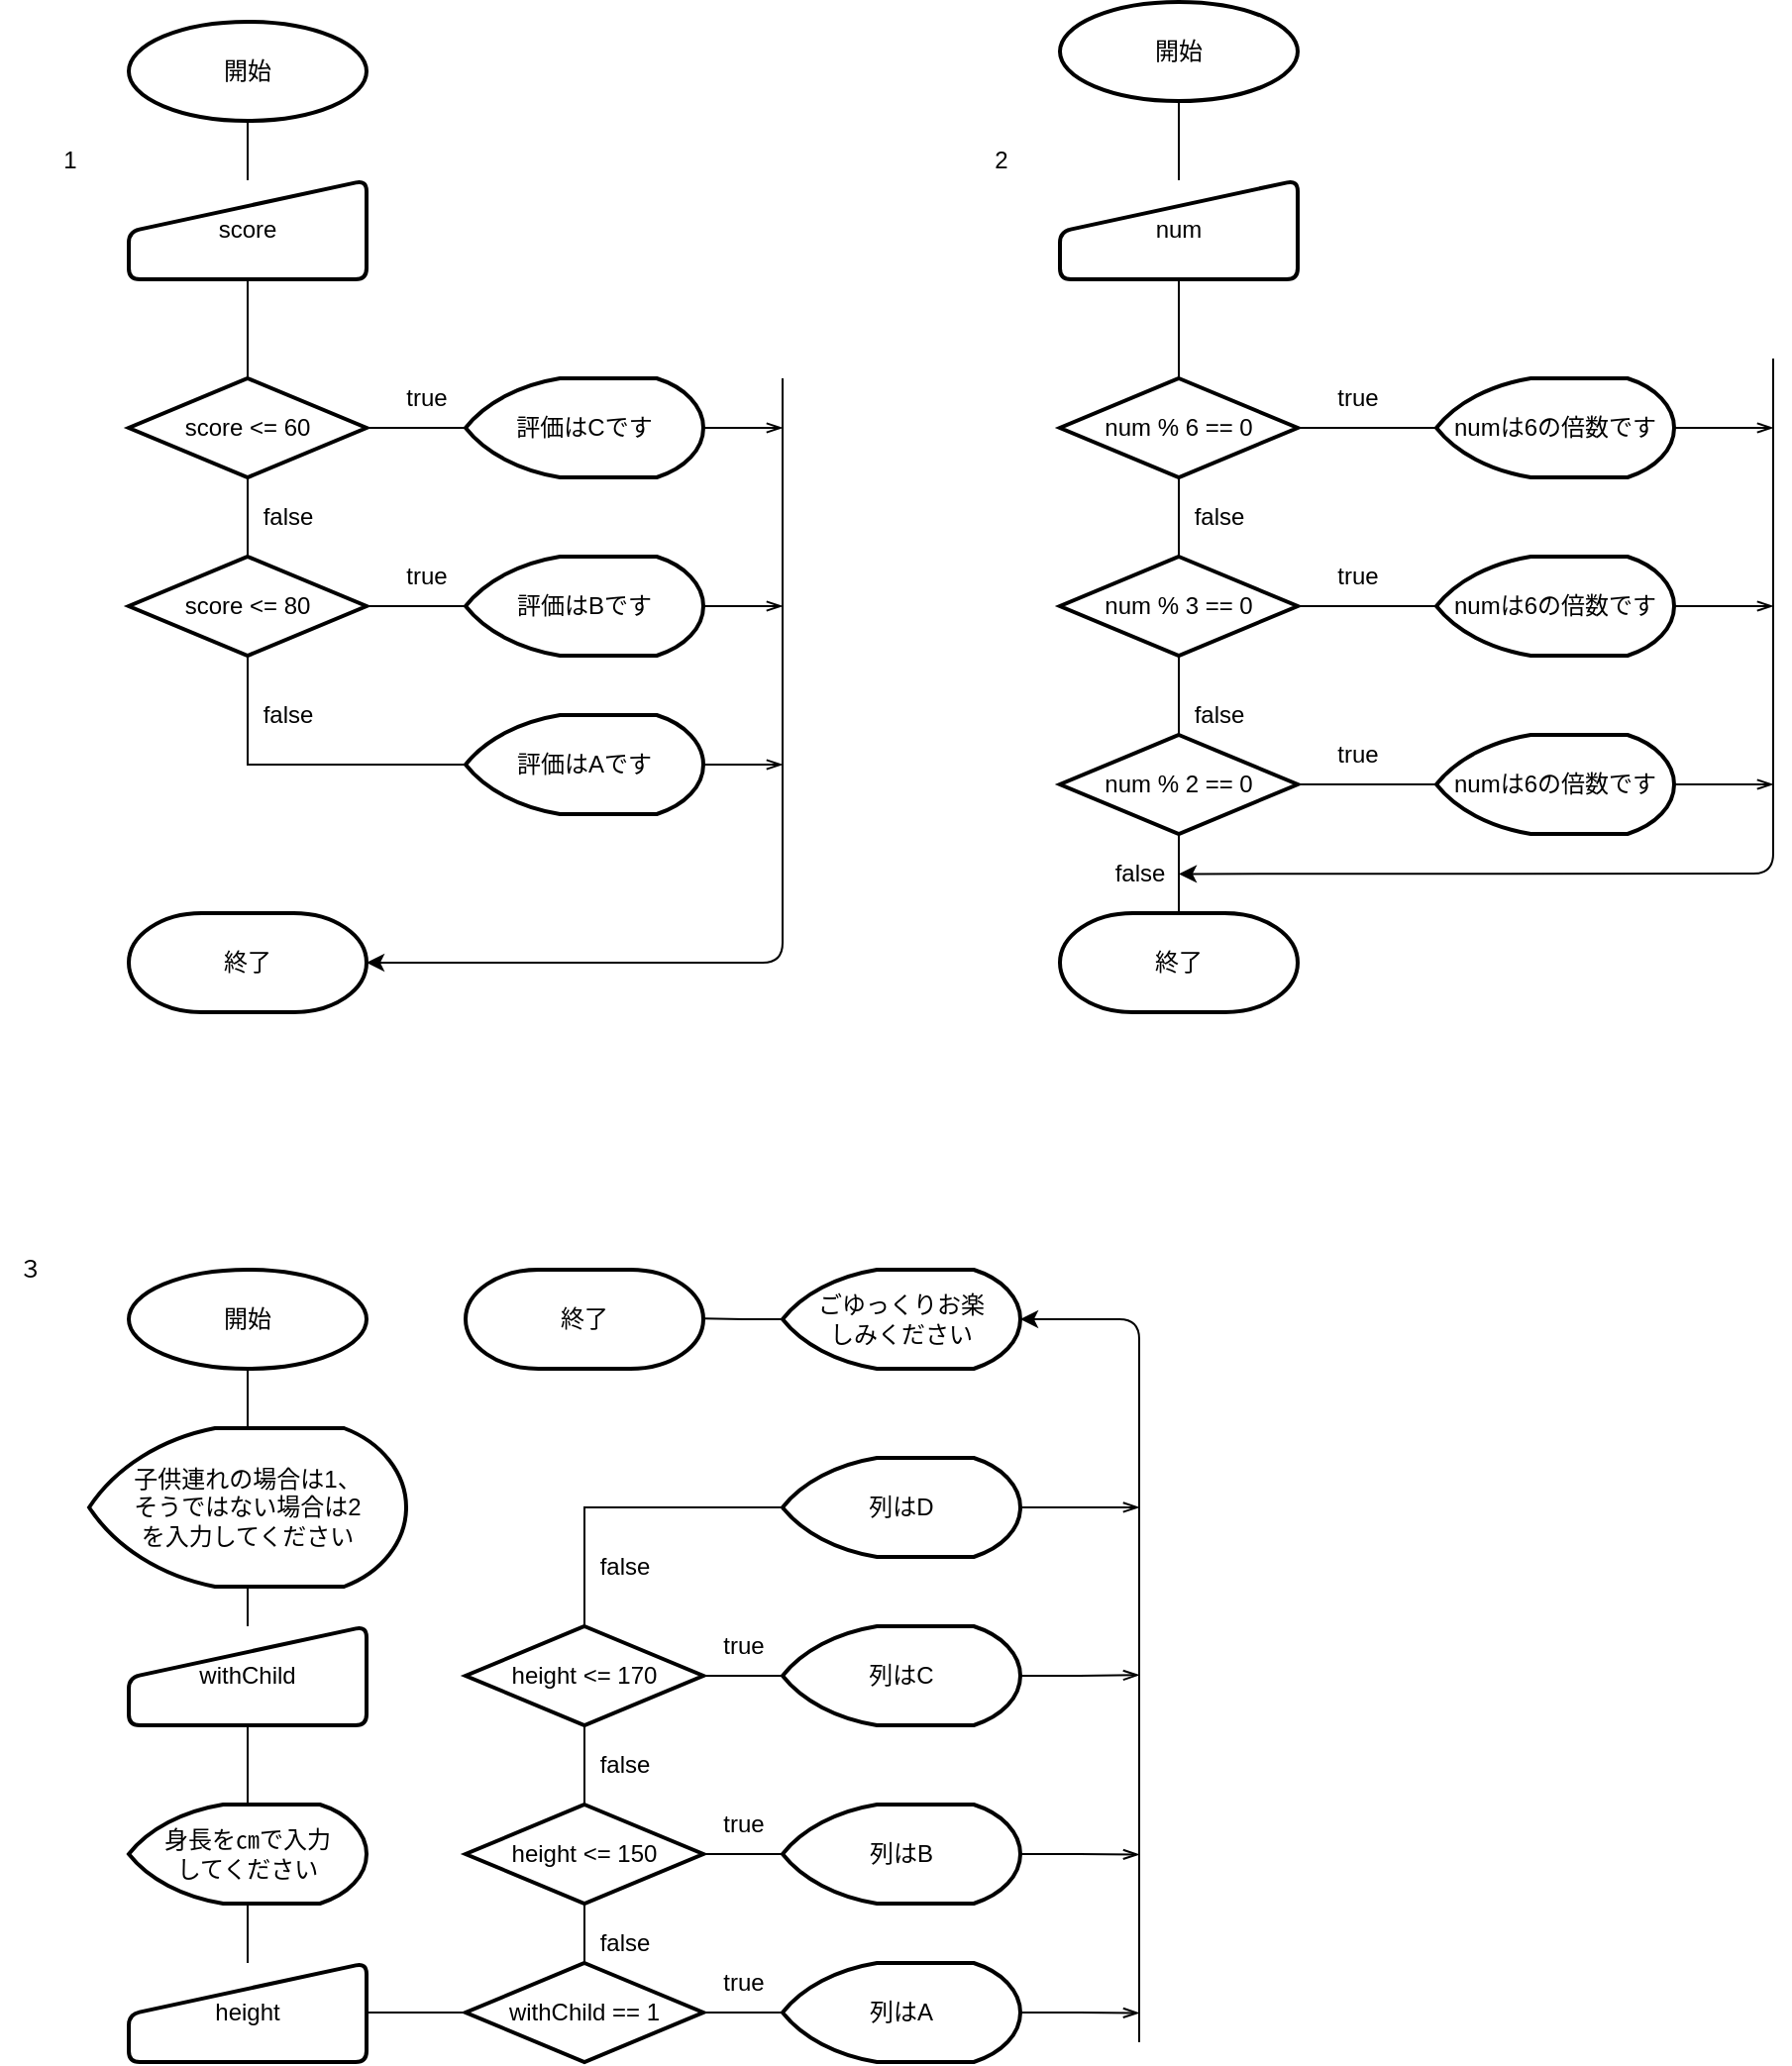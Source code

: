 <mxfile version="14.6.13" type="device"><diagram id="P4x7DGXOsURX5P6yQ3Fh" name="第 1 页"><mxGraphModel dx="316" dy="893" grid="1" gridSize="10" guides="1" tooltips="1" connect="1" arrows="1" fold="1" page="1" pageScale="1" pageWidth="827" pageHeight="1169" math="0" shadow="0"><root><mxCell id="0"/><mxCell id="1" parent="0"/><mxCell id="45xtbCy2cc6TjPMO8_lp-11" style="edgeStyle=orthogonalEdgeStyle;rounded=0;orthogonalLoop=1;jettySize=auto;html=1;exitX=0.5;exitY=1;exitDx=0;exitDy=0;entryX=0.5;entryY=0;entryDx=0;entryDy=0;entryPerimeter=0;endArrow=none;endFill=0;" edge="1" parent="1" source="45xtbCy2cc6TjPMO8_lp-1" target="45xtbCy2cc6TjPMO8_lp-2"><mxGeometry relative="1" as="geometry"/></mxCell><mxCell id="45xtbCy2cc6TjPMO8_lp-1" value="score" style="html=1;strokeWidth=2;shape=manualInput;whiteSpace=wrap;rounded=1;size=26;arcSize=11;" vertex="1" parent="1"><mxGeometry x="110" y="130" width="120" height="50" as="geometry"/></mxCell><mxCell id="45xtbCy2cc6TjPMO8_lp-4" style="edgeStyle=orthogonalEdgeStyle;rounded=0;orthogonalLoop=1;jettySize=auto;html=1;exitX=1;exitY=0.5;exitDx=0;exitDy=0;exitPerimeter=0;entryX=0;entryY=0.5;entryDx=0;entryDy=0;entryPerimeter=0;endArrow=none;endFill=0;" edge="1" parent="1" source="45xtbCy2cc6TjPMO8_lp-2" target="45xtbCy2cc6TjPMO8_lp-3"><mxGeometry relative="1" as="geometry"/></mxCell><mxCell id="45xtbCy2cc6TjPMO8_lp-12" style="edgeStyle=orthogonalEdgeStyle;rounded=0;orthogonalLoop=1;jettySize=auto;html=1;exitX=0.5;exitY=1;exitDx=0;exitDy=0;exitPerimeter=0;entryX=0.5;entryY=0;entryDx=0;entryDy=0;entryPerimeter=0;endArrow=none;endFill=0;" edge="1" parent="1" source="45xtbCy2cc6TjPMO8_lp-2" target="45xtbCy2cc6TjPMO8_lp-6"><mxGeometry relative="1" as="geometry"/></mxCell><mxCell id="45xtbCy2cc6TjPMO8_lp-2" value="score &amp;lt;= 60" style="strokeWidth=2;html=1;shape=mxgraph.flowchart.decision;whiteSpace=wrap;" vertex="1" parent="1"><mxGeometry x="110" y="230" width="120" height="50" as="geometry"/></mxCell><mxCell id="45xtbCy2cc6TjPMO8_lp-51" style="edgeStyle=orthogonalEdgeStyle;rounded=0;orthogonalLoop=1;jettySize=auto;html=1;exitX=1;exitY=0.5;exitDx=0;exitDy=0;exitPerimeter=0;endArrow=openThin;endFill=0;" edge="1" parent="1" source="45xtbCy2cc6TjPMO8_lp-3"><mxGeometry relative="1" as="geometry"><mxPoint x="440" y="255" as="targetPoint"/></mxGeometry></mxCell><mxCell id="45xtbCy2cc6TjPMO8_lp-3" value="評価はCです" style="strokeWidth=2;html=1;shape=mxgraph.flowchart.display;whiteSpace=wrap;" vertex="1" parent="1"><mxGeometry x="280" y="230" width="120" height="50" as="geometry"/></mxCell><mxCell id="45xtbCy2cc6TjPMO8_lp-5" style="edgeStyle=orthogonalEdgeStyle;rounded=0;orthogonalLoop=1;jettySize=auto;html=1;exitX=1;exitY=0.5;exitDx=0;exitDy=0;exitPerimeter=0;entryX=0;entryY=0.5;entryDx=0;entryDy=0;entryPerimeter=0;endArrow=none;endFill=0;" edge="1" parent="1" source="45xtbCy2cc6TjPMO8_lp-6" target="45xtbCy2cc6TjPMO8_lp-7"><mxGeometry relative="1" as="geometry"/></mxCell><mxCell id="45xtbCy2cc6TjPMO8_lp-6" value="score &amp;lt;= 80" style="strokeWidth=2;html=1;shape=mxgraph.flowchart.decision;whiteSpace=wrap;" vertex="1" parent="1"><mxGeometry x="110" y="320" width="120" height="50" as="geometry"/></mxCell><mxCell id="45xtbCy2cc6TjPMO8_lp-50" style="edgeStyle=orthogonalEdgeStyle;rounded=0;orthogonalLoop=1;jettySize=auto;html=1;exitX=1;exitY=0.5;exitDx=0;exitDy=0;exitPerimeter=0;endArrow=openThin;endFill=0;" edge="1" parent="1" source="45xtbCy2cc6TjPMO8_lp-7"><mxGeometry relative="1" as="geometry"><mxPoint x="440" y="345" as="targetPoint"/></mxGeometry></mxCell><mxCell id="45xtbCy2cc6TjPMO8_lp-7" value="評価はBです" style="strokeWidth=2;html=1;shape=mxgraph.flowchart.display;whiteSpace=wrap;" vertex="1" parent="1"><mxGeometry x="280" y="320" width="120" height="50" as="geometry"/></mxCell><mxCell id="45xtbCy2cc6TjPMO8_lp-8" style="edgeStyle=orthogonalEdgeStyle;rounded=0;orthogonalLoop=1;jettySize=auto;html=1;exitX=0.5;exitY=1;exitDx=0;exitDy=0;exitPerimeter=0;entryX=0;entryY=0.5;entryDx=0;entryDy=0;entryPerimeter=0;endArrow=none;endFill=0;" edge="1" parent="1" source="45xtbCy2cc6TjPMO8_lp-6" target="45xtbCy2cc6TjPMO8_lp-10"><mxGeometry relative="1" as="geometry"><mxPoint x="230" y="425" as="sourcePoint"/></mxGeometry></mxCell><mxCell id="45xtbCy2cc6TjPMO8_lp-49" style="edgeStyle=orthogonalEdgeStyle;rounded=0;orthogonalLoop=1;jettySize=auto;html=1;exitX=1;exitY=0.5;exitDx=0;exitDy=0;exitPerimeter=0;endArrow=openThin;endFill=0;" edge="1" parent="1" source="45xtbCy2cc6TjPMO8_lp-10"><mxGeometry relative="1" as="geometry"><mxPoint x="440" y="425" as="targetPoint"/></mxGeometry></mxCell><mxCell id="45xtbCy2cc6TjPMO8_lp-10" value="評価はAです" style="strokeWidth=2;html=1;shape=mxgraph.flowchart.display;whiteSpace=wrap;" vertex="1" parent="1"><mxGeometry x="280" y="400" width="120" height="50" as="geometry"/></mxCell><mxCell id="45xtbCy2cc6TjPMO8_lp-14" value="1" style="text;html=1;align=center;verticalAlign=middle;resizable=0;points=[];autosize=1;strokeColor=none;" vertex="1" parent="1"><mxGeometry x="70" y="110" width="20" height="20" as="geometry"/></mxCell><mxCell id="45xtbCy2cc6TjPMO8_lp-15" style="edgeStyle=orthogonalEdgeStyle;rounded=0;orthogonalLoop=1;jettySize=auto;html=1;exitX=0.5;exitY=1;exitDx=0;exitDy=0;entryX=0.5;entryY=0;entryDx=0;entryDy=0;entryPerimeter=0;endArrow=none;endFill=0;" edge="1" parent="1" source="45xtbCy2cc6TjPMO8_lp-16" target="45xtbCy2cc6TjPMO8_lp-19"><mxGeometry relative="1" as="geometry"/></mxCell><mxCell id="45xtbCy2cc6TjPMO8_lp-16" value="num" style="html=1;strokeWidth=2;shape=manualInput;whiteSpace=wrap;rounded=1;size=26;arcSize=11;" vertex="1" parent="1"><mxGeometry x="580" y="130" width="120" height="50" as="geometry"/></mxCell><mxCell id="45xtbCy2cc6TjPMO8_lp-17" style="edgeStyle=orthogonalEdgeStyle;rounded=0;orthogonalLoop=1;jettySize=auto;html=1;exitX=1;exitY=0.5;exitDx=0;exitDy=0;exitPerimeter=0;entryX=0;entryY=0.5;entryDx=0;entryDy=0;entryPerimeter=0;endArrow=none;endFill=0;" edge="1" parent="1" source="45xtbCy2cc6TjPMO8_lp-19" target="45xtbCy2cc6TjPMO8_lp-20"><mxGeometry relative="1" as="geometry"/></mxCell><mxCell id="45xtbCy2cc6TjPMO8_lp-18" style="edgeStyle=orthogonalEdgeStyle;rounded=0;orthogonalLoop=1;jettySize=auto;html=1;exitX=0.5;exitY=1;exitDx=0;exitDy=0;exitPerimeter=0;entryX=0.5;entryY=0;entryDx=0;entryDy=0;entryPerimeter=0;endArrow=none;endFill=0;" edge="1" parent="1" source="45xtbCy2cc6TjPMO8_lp-19" target="45xtbCy2cc6TjPMO8_lp-22"><mxGeometry relative="1" as="geometry"/></mxCell><mxCell id="45xtbCy2cc6TjPMO8_lp-19" value="num % 6 == 0" style="strokeWidth=2;html=1;shape=mxgraph.flowchart.decision;whiteSpace=wrap;" vertex="1" parent="1"><mxGeometry x="580" y="230" width="120" height="50" as="geometry"/></mxCell><mxCell id="45xtbCy2cc6TjPMO8_lp-54" style="edgeStyle=orthogonalEdgeStyle;rounded=0;orthogonalLoop=1;jettySize=auto;html=1;exitX=1;exitY=0.5;exitDx=0;exitDy=0;exitPerimeter=0;endArrow=openThin;endFill=0;" edge="1" parent="1" source="45xtbCy2cc6TjPMO8_lp-20"><mxGeometry relative="1" as="geometry"><mxPoint x="940" y="255" as="targetPoint"/></mxGeometry></mxCell><mxCell id="45xtbCy2cc6TjPMO8_lp-20" value="numは6の倍数です" style="strokeWidth=2;html=1;shape=mxgraph.flowchart.display;whiteSpace=wrap;" vertex="1" parent="1"><mxGeometry x="770" y="230" width="120" height="50" as="geometry"/></mxCell><mxCell id="45xtbCy2cc6TjPMO8_lp-21" style="edgeStyle=orthogonalEdgeStyle;rounded=0;orthogonalLoop=1;jettySize=auto;html=1;exitX=1;exitY=0.5;exitDx=0;exitDy=0;exitPerimeter=0;entryX=0;entryY=0.5;entryDx=0;entryDy=0;entryPerimeter=0;endArrow=none;endFill=0;" edge="1" parent="1" source="45xtbCy2cc6TjPMO8_lp-22" target="45xtbCy2cc6TjPMO8_lp-23"><mxGeometry relative="1" as="geometry"/></mxCell><mxCell id="45xtbCy2cc6TjPMO8_lp-39" style="edgeStyle=orthogonalEdgeStyle;rounded=0;orthogonalLoop=1;jettySize=auto;html=1;exitX=0.5;exitY=1;exitDx=0;exitDy=0;exitPerimeter=0;entryX=0.5;entryY=0;entryDx=0;entryDy=0;entryPerimeter=0;endArrow=none;endFill=0;" edge="1" parent="1" source="45xtbCy2cc6TjPMO8_lp-22" target="45xtbCy2cc6TjPMO8_lp-36"><mxGeometry relative="1" as="geometry"/></mxCell><mxCell id="45xtbCy2cc6TjPMO8_lp-22" value="num % 3 == 0" style="strokeWidth=2;html=1;shape=mxgraph.flowchart.decision;whiteSpace=wrap;" vertex="1" parent="1"><mxGeometry x="580" y="320" width="120" height="50" as="geometry"/></mxCell><mxCell id="45xtbCy2cc6TjPMO8_lp-53" style="edgeStyle=orthogonalEdgeStyle;rounded=0;orthogonalLoop=1;jettySize=auto;html=1;exitX=1;exitY=0.5;exitDx=0;exitDy=0;exitPerimeter=0;endArrow=openThin;endFill=0;" edge="1" parent="1" source="45xtbCy2cc6TjPMO8_lp-23"><mxGeometry relative="1" as="geometry"><mxPoint x="940" y="345" as="targetPoint"/></mxGeometry></mxCell><mxCell id="45xtbCy2cc6TjPMO8_lp-23" value="numは6の倍数です" style="strokeWidth=2;html=1;shape=mxgraph.flowchart.display;whiteSpace=wrap;" vertex="1" parent="1"><mxGeometry x="770" y="320" width="120" height="50" as="geometry"/></mxCell><mxCell id="45xtbCy2cc6TjPMO8_lp-26" value="2" style="text;html=1;align=center;verticalAlign=middle;resizable=0;points=[];autosize=1;strokeColor=none;" vertex="1" parent="1"><mxGeometry x="540" y="110" width="20" height="20" as="geometry"/></mxCell><mxCell id="45xtbCy2cc6TjPMO8_lp-27" value="true" style="text;html=1;align=center;verticalAlign=middle;resizable=0;points=[];autosize=1;strokeColor=none;" vertex="1" parent="1"><mxGeometry x="240" y="230" width="40" height="20" as="geometry"/></mxCell><mxCell id="45xtbCy2cc6TjPMO8_lp-28" value="false" style="text;html=1;align=center;verticalAlign=middle;resizable=0;points=[];autosize=1;strokeColor=none;" vertex="1" parent="1"><mxGeometry x="170" y="290" width="40" height="20" as="geometry"/></mxCell><mxCell id="45xtbCy2cc6TjPMO8_lp-29" value="true" style="text;html=1;align=center;verticalAlign=middle;resizable=0;points=[];autosize=1;strokeColor=none;" vertex="1" parent="1"><mxGeometry x="240" y="320" width="40" height="20" as="geometry"/></mxCell><mxCell id="45xtbCy2cc6TjPMO8_lp-30" value="false" style="text;html=1;align=center;verticalAlign=middle;resizable=0;points=[];autosize=1;strokeColor=none;" vertex="1" parent="1"><mxGeometry x="170" y="390" width="40" height="20" as="geometry"/></mxCell><mxCell id="45xtbCy2cc6TjPMO8_lp-31" value="false" style="text;html=1;align=center;verticalAlign=middle;resizable=0;points=[];autosize=1;strokeColor=none;" vertex="1" parent="1"><mxGeometry x="640" y="290" width="40" height="20" as="geometry"/></mxCell><mxCell id="45xtbCy2cc6TjPMO8_lp-33" value="true" style="text;html=1;align=center;verticalAlign=middle;resizable=0;points=[];autosize=1;strokeColor=none;" vertex="1" parent="1"><mxGeometry x="710" y="230" width="40" height="20" as="geometry"/></mxCell><mxCell id="45xtbCy2cc6TjPMO8_lp-34" value="true" style="text;html=1;align=center;verticalAlign=middle;resizable=0;points=[];autosize=1;strokeColor=none;" vertex="1" parent="1"><mxGeometry x="710" y="320" width="40" height="20" as="geometry"/></mxCell><mxCell id="45xtbCy2cc6TjPMO8_lp-35" style="edgeStyle=orthogonalEdgeStyle;rounded=0;orthogonalLoop=1;jettySize=auto;html=1;exitX=1;exitY=0.5;exitDx=0;exitDy=0;exitPerimeter=0;entryX=0;entryY=0.5;entryDx=0;entryDy=0;entryPerimeter=0;endArrow=none;endFill=0;" edge="1" parent="1" source="45xtbCy2cc6TjPMO8_lp-36" target="45xtbCy2cc6TjPMO8_lp-37"><mxGeometry relative="1" as="geometry"/></mxCell><mxCell id="45xtbCy2cc6TjPMO8_lp-46" style="edgeStyle=orthogonalEdgeStyle;rounded=0;orthogonalLoop=1;jettySize=auto;html=1;exitX=0.5;exitY=1;exitDx=0;exitDy=0;exitPerimeter=0;entryX=0.5;entryY=0;entryDx=0;entryDy=0;entryPerimeter=0;endArrow=none;endFill=0;" edge="1" parent="1" source="45xtbCy2cc6TjPMO8_lp-36" target="45xtbCy2cc6TjPMO8_lp-45"><mxGeometry relative="1" as="geometry"/></mxCell><mxCell id="45xtbCy2cc6TjPMO8_lp-36" value="num % 2 == 0" style="strokeWidth=2;html=1;shape=mxgraph.flowchart.decision;whiteSpace=wrap;" vertex="1" parent="1"><mxGeometry x="580" y="410" width="120" height="50" as="geometry"/></mxCell><mxCell id="45xtbCy2cc6TjPMO8_lp-55" style="edgeStyle=orthogonalEdgeStyle;rounded=0;orthogonalLoop=1;jettySize=auto;html=1;exitX=1;exitY=0.5;exitDx=0;exitDy=0;exitPerimeter=0;endArrow=openThin;endFill=0;" edge="1" parent="1" source="45xtbCy2cc6TjPMO8_lp-37"><mxGeometry relative="1" as="geometry"><mxPoint x="940" y="435" as="targetPoint"/></mxGeometry></mxCell><mxCell id="45xtbCy2cc6TjPMO8_lp-37" value="numは6の倍数です" style="strokeWidth=2;html=1;shape=mxgraph.flowchart.display;whiteSpace=wrap;" vertex="1" parent="1"><mxGeometry x="770" y="410" width="120" height="50" as="geometry"/></mxCell><mxCell id="45xtbCy2cc6TjPMO8_lp-38" value="true" style="text;html=1;align=center;verticalAlign=middle;resizable=0;points=[];autosize=1;strokeColor=none;" vertex="1" parent="1"><mxGeometry x="710" y="410" width="40" height="20" as="geometry"/></mxCell><mxCell id="45xtbCy2cc6TjPMO8_lp-40" value="false" style="text;html=1;align=center;verticalAlign=middle;resizable=0;points=[];autosize=1;strokeColor=none;" vertex="1" parent="1"><mxGeometry x="640" y="390" width="40" height="20" as="geometry"/></mxCell><mxCell id="45xtbCy2cc6TjPMO8_lp-57" style="edgeStyle=orthogonalEdgeStyle;rounded=0;orthogonalLoop=1;jettySize=auto;html=1;exitX=0.5;exitY=1;exitDx=0;exitDy=0;exitPerimeter=0;entryX=0.5;entryY=0;entryDx=0;entryDy=0;endArrow=none;endFill=0;" edge="1" parent="1" source="45xtbCy2cc6TjPMO8_lp-42" target="45xtbCy2cc6TjPMO8_lp-1"><mxGeometry relative="1" as="geometry"/></mxCell><mxCell id="45xtbCy2cc6TjPMO8_lp-42" value="開始" style="strokeWidth=2;html=1;shape=mxgraph.flowchart.start_1;whiteSpace=wrap;" vertex="1" parent="1"><mxGeometry x="110" y="50" width="120" height="50" as="geometry"/></mxCell><mxCell id="45xtbCy2cc6TjPMO8_lp-43" value="終了" style="strokeWidth=2;html=1;shape=mxgraph.flowchart.terminator;whiteSpace=wrap;" vertex="1" parent="1"><mxGeometry x="110" y="500" width="120" height="50" as="geometry"/></mxCell><mxCell id="45xtbCy2cc6TjPMO8_lp-56" style="edgeStyle=orthogonalEdgeStyle;rounded=0;orthogonalLoop=1;jettySize=auto;html=1;exitX=0.5;exitY=1;exitDx=0;exitDy=0;exitPerimeter=0;entryX=0.5;entryY=0;entryDx=0;entryDy=0;endArrow=none;endFill=0;" edge="1" parent="1" source="45xtbCy2cc6TjPMO8_lp-44" target="45xtbCy2cc6TjPMO8_lp-16"><mxGeometry relative="1" as="geometry"/></mxCell><mxCell id="45xtbCy2cc6TjPMO8_lp-44" value="開始" style="strokeWidth=2;html=1;shape=mxgraph.flowchart.start_1;whiteSpace=wrap;" vertex="1" parent="1"><mxGeometry x="580" y="40" width="120" height="50" as="geometry"/></mxCell><mxCell id="45xtbCy2cc6TjPMO8_lp-45" value="終了" style="strokeWidth=2;html=1;shape=mxgraph.flowchart.terminator;whiteSpace=wrap;" vertex="1" parent="1"><mxGeometry x="580" y="500" width="120" height="50" as="geometry"/></mxCell><mxCell id="45xtbCy2cc6TjPMO8_lp-47" value="false" style="text;html=1;align=center;verticalAlign=middle;resizable=0;points=[];autosize=1;strokeColor=none;" vertex="1" parent="1"><mxGeometry x="600" y="470" width="40" height="20" as="geometry"/></mxCell><mxCell id="45xtbCy2cc6TjPMO8_lp-48" value="" style="endArrow=classic;html=1;entryX=1;entryY=0.5;entryDx=0;entryDy=0;entryPerimeter=0;" edge="1" parent="1" target="45xtbCy2cc6TjPMO8_lp-43"><mxGeometry width="50" height="50" relative="1" as="geometry"><mxPoint x="440" y="230" as="sourcePoint"/><mxPoint x="570" y="230" as="targetPoint"/><Array as="points"><mxPoint x="440" y="525"/></Array></mxGeometry></mxCell><mxCell id="45xtbCy2cc6TjPMO8_lp-52" value="" style="endArrow=classic;html=1;entryX=1;entryY=0.51;entryDx=0;entryDy=0;entryPerimeter=0;" edge="1" parent="1" target="45xtbCy2cc6TjPMO8_lp-47"><mxGeometry width="50" height="50" relative="1" as="geometry"><mxPoint x="940" y="220" as="sourcePoint"/><mxPoint x="720" y="490" as="targetPoint"/><Array as="points"><mxPoint x="940" y="480"/></Array></mxGeometry></mxCell><mxCell id="45xtbCy2cc6TjPMO8_lp-64" style="edgeStyle=orthogonalEdgeStyle;rounded=0;orthogonalLoop=1;jettySize=auto;html=1;exitX=0.5;exitY=1;exitDx=0;exitDy=0;exitPerimeter=0;entryX=0.5;entryY=0;entryDx=0;entryDy=0;entryPerimeter=0;endArrow=none;endFill=0;" edge="1" parent="1" source="45xtbCy2cc6TjPMO8_lp-58" target="45xtbCy2cc6TjPMO8_lp-60"><mxGeometry relative="1" as="geometry"/></mxCell><mxCell id="45xtbCy2cc6TjPMO8_lp-58" value="開始" style="strokeWidth=2;html=1;shape=mxgraph.flowchart.start_1;whiteSpace=wrap;" vertex="1" parent="1"><mxGeometry x="110" y="680" width="120" height="50" as="geometry"/></mxCell><mxCell id="45xtbCy2cc6TjPMO8_lp-59" value="３" style="text;html=1;align=center;verticalAlign=middle;resizable=0;points=[];autosize=1;strokeColor=none;" vertex="1" parent="1"><mxGeometry x="45" y="670" width="30" height="20" as="geometry"/></mxCell><mxCell id="45xtbCy2cc6TjPMO8_lp-65" style="edgeStyle=orthogonalEdgeStyle;rounded=0;orthogonalLoop=1;jettySize=auto;html=1;exitX=0.5;exitY=1;exitDx=0;exitDy=0;exitPerimeter=0;entryX=0.5;entryY=0;entryDx=0;entryDy=0;endArrow=none;endFill=0;" edge="1" parent="1" source="45xtbCy2cc6TjPMO8_lp-60" target="45xtbCy2cc6TjPMO8_lp-61"><mxGeometry relative="1" as="geometry"/></mxCell><mxCell id="45xtbCy2cc6TjPMO8_lp-60" value="子供連れの場合は1、&lt;br&gt;そうではない場合は2&lt;br&gt;を入力してください" style="strokeWidth=2;html=1;shape=mxgraph.flowchart.display;whiteSpace=wrap;" vertex="1" parent="1"><mxGeometry x="90" y="760" width="160" height="80" as="geometry"/></mxCell><mxCell id="45xtbCy2cc6TjPMO8_lp-66" style="edgeStyle=orthogonalEdgeStyle;rounded=0;orthogonalLoop=1;jettySize=auto;html=1;exitX=0.5;exitY=1;exitDx=0;exitDy=0;entryX=0.5;entryY=0;entryDx=0;entryDy=0;entryPerimeter=0;endArrow=none;endFill=0;" edge="1" parent="1" source="45xtbCy2cc6TjPMO8_lp-61" target="45xtbCy2cc6TjPMO8_lp-62"><mxGeometry relative="1" as="geometry"/></mxCell><mxCell id="45xtbCy2cc6TjPMO8_lp-61" value="withChild" style="html=1;strokeWidth=2;shape=manualInput;whiteSpace=wrap;rounded=1;size=26;arcSize=11;" vertex="1" parent="1"><mxGeometry x="110" y="860" width="120" height="50" as="geometry"/></mxCell><mxCell id="45xtbCy2cc6TjPMO8_lp-67" style="edgeStyle=orthogonalEdgeStyle;rounded=0;orthogonalLoop=1;jettySize=auto;html=1;exitX=0.5;exitY=1;exitDx=0;exitDy=0;exitPerimeter=0;entryX=0.5;entryY=0;entryDx=0;entryDy=0;endArrow=none;endFill=0;" edge="1" parent="1" source="45xtbCy2cc6TjPMO8_lp-62" target="45xtbCy2cc6TjPMO8_lp-63"><mxGeometry relative="1" as="geometry"/></mxCell><mxCell id="45xtbCy2cc6TjPMO8_lp-62" value="身長を㎝で入力&lt;br&gt;してください" style="strokeWidth=2;html=1;shape=mxgraph.flowchart.display;whiteSpace=wrap;" vertex="1" parent="1"><mxGeometry x="110" y="950" width="120" height="50" as="geometry"/></mxCell><mxCell id="45xtbCy2cc6TjPMO8_lp-71" style="edgeStyle=orthogonalEdgeStyle;rounded=0;orthogonalLoop=1;jettySize=auto;html=1;exitX=1;exitY=0.5;exitDx=0;exitDy=0;entryX=0;entryY=0.5;entryDx=0;entryDy=0;entryPerimeter=0;endArrow=none;endFill=0;" edge="1" parent="1" source="45xtbCy2cc6TjPMO8_lp-63" target="45xtbCy2cc6TjPMO8_lp-70"><mxGeometry relative="1" as="geometry"/></mxCell><mxCell id="45xtbCy2cc6TjPMO8_lp-63" value="height" style="html=1;strokeWidth=2;shape=manualInput;whiteSpace=wrap;rounded=1;size=26;arcSize=11;" vertex="1" parent="1"><mxGeometry x="110" y="1030" width="120" height="50" as="geometry"/></mxCell><mxCell id="45xtbCy2cc6TjPMO8_lp-79" style="edgeStyle=orthogonalEdgeStyle;rounded=0;orthogonalLoop=1;jettySize=auto;html=1;exitX=0.5;exitY=0;exitDx=0;exitDy=0;exitPerimeter=0;entryX=0.5;entryY=1;entryDx=0;entryDy=0;entryPerimeter=0;endArrow=none;endFill=0;" edge="1" parent="1" source="45xtbCy2cc6TjPMO8_lp-70" target="45xtbCy2cc6TjPMO8_lp-73"><mxGeometry relative="1" as="geometry"/></mxCell><mxCell id="45xtbCy2cc6TjPMO8_lp-84" style="edgeStyle=orthogonalEdgeStyle;rounded=0;orthogonalLoop=1;jettySize=auto;html=1;exitX=1;exitY=0.5;exitDx=0;exitDy=0;exitPerimeter=0;entryX=0;entryY=0.5;entryDx=0;entryDy=0;entryPerimeter=0;endArrow=none;endFill=0;" edge="1" parent="1" source="45xtbCy2cc6TjPMO8_lp-70" target="45xtbCy2cc6TjPMO8_lp-72"><mxGeometry relative="1" as="geometry"/></mxCell><mxCell id="45xtbCy2cc6TjPMO8_lp-70" value="&lt;span&gt;withChild == 1&lt;/span&gt;" style="strokeWidth=2;html=1;shape=mxgraph.flowchart.decision;whiteSpace=wrap;" vertex="1" parent="1"><mxGeometry x="280" y="1030" width="120" height="50" as="geometry"/></mxCell><mxCell id="45xtbCy2cc6TjPMO8_lp-94" style="edgeStyle=orthogonalEdgeStyle;rounded=0;orthogonalLoop=1;jettySize=auto;html=1;exitX=1;exitY=0.5;exitDx=0;exitDy=0;exitPerimeter=0;endArrow=openThin;endFill=0;" edge="1" parent="1" source="45xtbCy2cc6TjPMO8_lp-72"><mxGeometry relative="1" as="geometry"><mxPoint x="620" y="1055.235" as="targetPoint"/></mxGeometry></mxCell><mxCell id="45xtbCy2cc6TjPMO8_lp-72" value="列はA" style="strokeWidth=2;html=1;shape=mxgraph.flowchart.display;whiteSpace=wrap;" vertex="1" parent="1"><mxGeometry x="440" y="1030" width="120" height="50" as="geometry"/></mxCell><mxCell id="45xtbCy2cc6TjPMO8_lp-80" style="edgeStyle=orthogonalEdgeStyle;rounded=0;orthogonalLoop=1;jettySize=auto;html=1;exitX=0.5;exitY=0;exitDx=0;exitDy=0;exitPerimeter=0;entryX=0.5;entryY=1;entryDx=0;entryDy=0;entryPerimeter=0;endArrow=none;endFill=0;" edge="1" parent="1" source="45xtbCy2cc6TjPMO8_lp-73" target="45xtbCy2cc6TjPMO8_lp-75"><mxGeometry relative="1" as="geometry"/></mxCell><mxCell id="45xtbCy2cc6TjPMO8_lp-83" style="edgeStyle=orthogonalEdgeStyle;rounded=0;orthogonalLoop=1;jettySize=auto;html=1;exitX=1;exitY=0.5;exitDx=0;exitDy=0;exitPerimeter=0;entryX=0;entryY=0.5;entryDx=0;entryDy=0;entryPerimeter=0;endArrow=none;endFill=0;" edge="1" parent="1" source="45xtbCy2cc6TjPMO8_lp-73" target="45xtbCy2cc6TjPMO8_lp-74"><mxGeometry relative="1" as="geometry"/></mxCell><mxCell id="45xtbCy2cc6TjPMO8_lp-73" value="height &amp;lt;= 150" style="strokeWidth=2;html=1;shape=mxgraph.flowchart.decision;whiteSpace=wrap;" vertex="1" parent="1"><mxGeometry x="280" y="950" width="120" height="50" as="geometry"/></mxCell><mxCell id="45xtbCy2cc6TjPMO8_lp-93" style="edgeStyle=orthogonalEdgeStyle;rounded=0;orthogonalLoop=1;jettySize=auto;html=1;exitX=1;exitY=0.5;exitDx=0;exitDy=0;exitPerimeter=0;endArrow=openThin;endFill=0;" edge="1" parent="1" source="45xtbCy2cc6TjPMO8_lp-74"><mxGeometry relative="1" as="geometry"><mxPoint x="620" y="975.235" as="targetPoint"/></mxGeometry></mxCell><mxCell id="45xtbCy2cc6TjPMO8_lp-74" value="列はB" style="strokeWidth=2;html=1;shape=mxgraph.flowchart.display;whiteSpace=wrap;" vertex="1" parent="1"><mxGeometry x="440" y="950" width="120" height="50" as="geometry"/></mxCell><mxCell id="45xtbCy2cc6TjPMO8_lp-81" style="edgeStyle=orthogonalEdgeStyle;rounded=0;orthogonalLoop=1;jettySize=auto;html=1;exitX=0.5;exitY=0;exitDx=0;exitDy=0;exitPerimeter=0;entryX=0;entryY=0.5;entryDx=0;entryDy=0;entryPerimeter=0;endArrow=none;endFill=0;" edge="1" parent="1" source="45xtbCy2cc6TjPMO8_lp-75" target="45xtbCy2cc6TjPMO8_lp-78"><mxGeometry relative="1" as="geometry"/></mxCell><mxCell id="45xtbCy2cc6TjPMO8_lp-82" style="edgeStyle=orthogonalEdgeStyle;rounded=0;orthogonalLoop=1;jettySize=auto;html=1;exitX=1;exitY=0.5;exitDx=0;exitDy=0;exitPerimeter=0;entryX=0;entryY=0.5;entryDx=0;entryDy=0;entryPerimeter=0;endArrow=none;endFill=0;" edge="1" parent="1" source="45xtbCy2cc6TjPMO8_lp-75" target="45xtbCy2cc6TjPMO8_lp-76"><mxGeometry relative="1" as="geometry"/></mxCell><mxCell id="45xtbCy2cc6TjPMO8_lp-75" value="height &amp;lt;= 170" style="strokeWidth=2;html=1;shape=mxgraph.flowchart.decision;whiteSpace=wrap;" vertex="1" parent="1"><mxGeometry x="280" y="860" width="120" height="50" as="geometry"/></mxCell><mxCell id="45xtbCy2cc6TjPMO8_lp-92" style="edgeStyle=orthogonalEdgeStyle;rounded=0;orthogonalLoop=1;jettySize=auto;html=1;exitX=1;exitY=0.5;exitDx=0;exitDy=0;exitPerimeter=0;endArrow=openThin;endFill=0;" edge="1" parent="1" source="45xtbCy2cc6TjPMO8_lp-76"><mxGeometry relative="1" as="geometry"><mxPoint x="620" y="884.647" as="targetPoint"/></mxGeometry></mxCell><mxCell id="45xtbCy2cc6TjPMO8_lp-76" value="列はC" style="strokeWidth=2;html=1;shape=mxgraph.flowchart.display;whiteSpace=wrap;" vertex="1" parent="1"><mxGeometry x="440" y="860" width="120" height="50" as="geometry"/></mxCell><mxCell id="45xtbCy2cc6TjPMO8_lp-91" style="edgeStyle=orthogonalEdgeStyle;rounded=0;orthogonalLoop=1;jettySize=auto;html=1;exitX=1;exitY=0.5;exitDx=0;exitDy=0;exitPerimeter=0;endArrow=openThin;endFill=0;" edge="1" parent="1" source="45xtbCy2cc6TjPMO8_lp-78"><mxGeometry relative="1" as="geometry"><mxPoint x="620" y="799.941" as="targetPoint"/></mxGeometry></mxCell><mxCell id="45xtbCy2cc6TjPMO8_lp-78" value="列はD" style="strokeWidth=2;html=1;shape=mxgraph.flowchart.display;whiteSpace=wrap;" vertex="1" parent="1"><mxGeometry x="440" y="775" width="120" height="50" as="geometry"/></mxCell><mxCell id="45xtbCy2cc6TjPMO8_lp-86" value="終了" style="strokeWidth=2;html=1;shape=mxgraph.flowchart.terminator;whiteSpace=wrap;" vertex="1" parent="1"><mxGeometry x="280" y="680" width="120" height="50" as="geometry"/></mxCell><mxCell id="45xtbCy2cc6TjPMO8_lp-88" style="edgeStyle=orthogonalEdgeStyle;rounded=0;orthogonalLoop=1;jettySize=auto;html=1;exitX=0;exitY=0.5;exitDx=0;exitDy=0;exitPerimeter=0;endArrow=none;endFill=0;" edge="1" parent="1" source="45xtbCy2cc6TjPMO8_lp-87"><mxGeometry relative="1" as="geometry"><mxPoint x="400" y="704.647" as="targetPoint"/></mxGeometry></mxCell><mxCell id="45xtbCy2cc6TjPMO8_lp-87" value="ごゆっくりお楽&lt;br&gt;しみください" style="strokeWidth=2;html=1;shape=mxgraph.flowchart.display;whiteSpace=wrap;" vertex="1" parent="1"><mxGeometry x="440" y="680" width="120" height="50" as="geometry"/></mxCell><mxCell id="45xtbCy2cc6TjPMO8_lp-90" value="" style="endArrow=classic;html=1;entryX=1;entryY=0.5;entryDx=0;entryDy=0;entryPerimeter=0;" edge="1" parent="1" target="45xtbCy2cc6TjPMO8_lp-87"><mxGeometry width="50" height="50" relative="1" as="geometry"><mxPoint x="620" y="1070" as="sourcePoint"/><mxPoint x="617" y="1025" as="targetPoint"/><Array as="points"><mxPoint x="620" y="705"/></Array></mxGeometry></mxCell><mxCell id="45xtbCy2cc6TjPMO8_lp-95" value="false" style="text;html=1;align=center;verticalAlign=middle;resizable=0;points=[];autosize=1;strokeColor=none;" vertex="1" parent="1"><mxGeometry x="340" y="920" width="40" height="20" as="geometry"/></mxCell><mxCell id="45xtbCy2cc6TjPMO8_lp-96" value="false" style="text;html=1;align=center;verticalAlign=middle;resizable=0;points=[];autosize=1;strokeColor=none;" vertex="1" parent="1"><mxGeometry x="340" y="820" width="40" height="20" as="geometry"/></mxCell><mxCell id="45xtbCy2cc6TjPMO8_lp-97" value="false" style="text;html=1;align=center;verticalAlign=middle;resizable=0;points=[];autosize=1;strokeColor=none;" vertex="1" parent="1"><mxGeometry x="340" y="1010" width="40" height="20" as="geometry"/></mxCell><mxCell id="45xtbCy2cc6TjPMO8_lp-98" value="true" style="text;html=1;align=center;verticalAlign=middle;resizable=0;points=[];autosize=1;strokeColor=none;" vertex="1" parent="1"><mxGeometry x="400" y="860" width="40" height="20" as="geometry"/></mxCell><mxCell id="45xtbCy2cc6TjPMO8_lp-99" value="true" style="text;html=1;align=center;verticalAlign=middle;resizable=0;points=[];autosize=1;strokeColor=none;" vertex="1" parent="1"><mxGeometry x="400" y="950" width="40" height="20" as="geometry"/></mxCell><mxCell id="45xtbCy2cc6TjPMO8_lp-100" value="true" style="text;html=1;align=center;verticalAlign=middle;resizable=0;points=[];autosize=1;strokeColor=none;" vertex="1" parent="1"><mxGeometry x="400" y="1030" width="40" height="20" as="geometry"/></mxCell></root></mxGraphModel></diagram></mxfile>